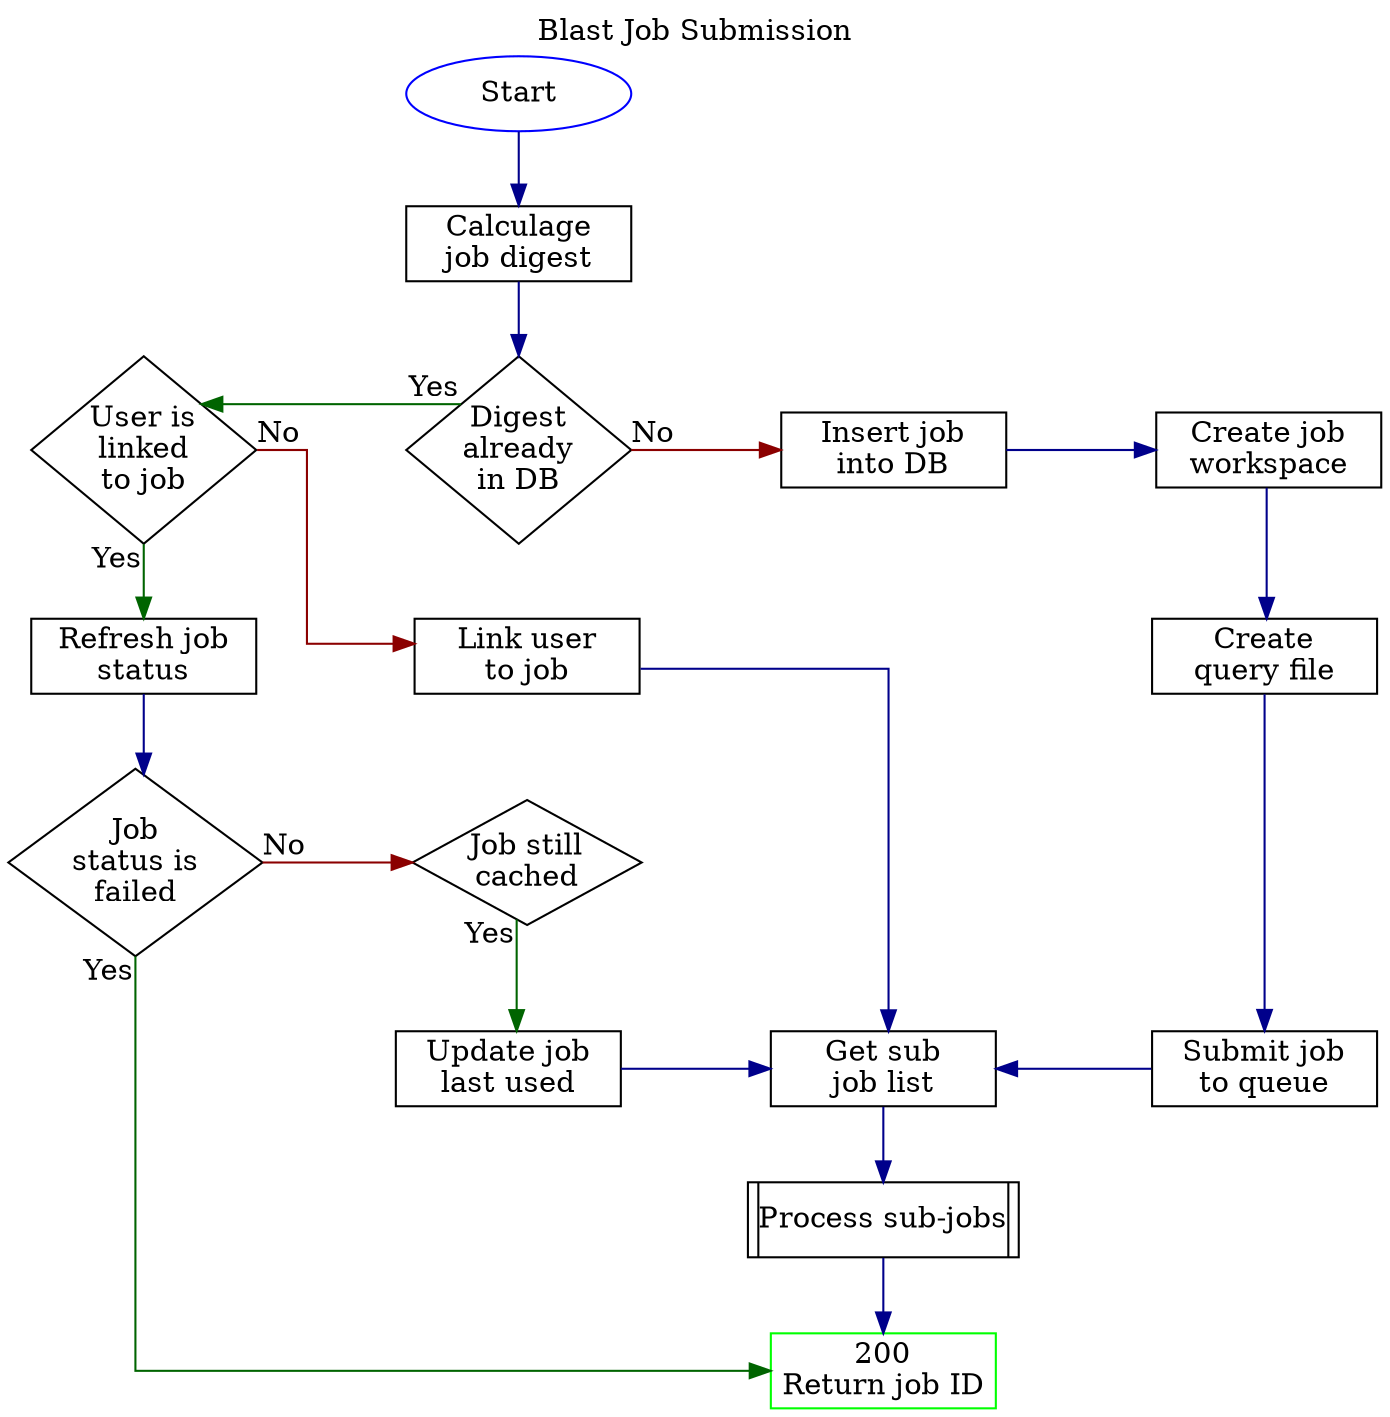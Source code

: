 digraph {

  // Graph Settings
  graph[nodesep=1]
  node[margin=0, shape=rect, width=1.5]
  edge[color=darkblue]
  splines=ortho
  compound=true

  //
  // Nodes
  //
  Start               [shape=oval, color=blue]
  CalcDigest          [label="Calculage\njob digest"]
  DigestInDB          [label="Digest\nalready\nin DB", shape=diamond]
  IsUserLinkedToJob   [label="User is\nlinked\nto job", shape=diamond]
  CreateWorkspace     [label="Create job\nworkspace"]
  CreateQueryFile     [label="Create\nquery file"]
  InsertJobInDB       [label="Insert job\ninto DB"]
  RefreshJobStatus    [label="Refresh job\nstatus"]
  JobStatusFailed     [label="Job\nstatus is\nfailed", shape=diamond]
  JobStillCached      [label="Job still\ncached", shape=diamond]
  UpdateJobLastUsed   [label="Update job\nlast used"]
  LinkUserToJob       [label="Link user\nto job"]
  SubmitJobToQueue    [label="Submit job\nto queue"]
  GetSubJobList       [label="Get sub\njob list"]
  HandleSubJobList    [label="| Process sub-jobs |", shape=record]
  200                 [label="200\nReturn job ID", color="green"]

  //
  // Links
  //
  Start             -> CalcDigest
  CalcDigest        -> DigestInDB
  IsUserLinkedToJob -> DigestInDB        [headlabel="Yes", color=darkgreen, dir=back]
  DigestInDB        -> InsertJobInDB     [taillabel="No", color=darkred]
  InsertJobInDB     -> CreateWorkspace
  LinkUserToJob     -> GetSubJobList
  GetSubJobList     -> HandleSubJobList
  RefreshJobStatus  -> IsUserLinkedToJob [headlabel="Yes", color=darkgreen, dir=back]
  IsUserLinkedToJob -> LinkUserToJob     [taillabel="No", color=darkred]
  RefreshJobStatus  -> JobStatusFailed
  JobStatusFailed   -> JobStillCached    [taillabel="No", color=darkred]
  JobStillCached    -> UpdateJobLastUsed [taillabel="Yes", color=darkgreen]
  UpdateJobLastUsed -> GetSubJobList
  CreateWorkspace   -> CreateQueryFile
  CreateQueryFile   -> SubmitJobToQueue
  SubmitJobToQueue  -> GetSubJobList     [constraint=false]

  JobStatusFailed   -> 200 [taillabel="Yes", color=darkgreen, constraint=false]
  HandleSubJobList  -> 200

  //
  // Formatting
  //
  {
    rank=same
    DigestInDB
    InsertJobInDB
    CreateWorkspace
    IsUserLinkedToJob
  }
  {
    rank=same
    LinkUserToJob
    RefreshJobStatus
    CreateQueryFile
  }
  {
    rank=same
    GetSubJobList
    SubmitJobToQueue
    UpdateJobLastUsed
  }
  {
    rank=same
    JobStatusFailed
    JobStillCached
  }
  {
    edge[style=invis]
    DigestInDB -> LinkUserToJob
    DigestInDB -> RefreshJobStatus
    LinkUserToJob -> JobStillCached
    // LinkUserToJob -> CreateWorkspace
    LinkUserToJob -> CreateQueryFile
  }

  labelloc="t"
  label="Blast Job Submission"
}